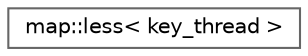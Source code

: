 digraph "类继承关系图"
{
 // LATEX_PDF_SIZE
  bgcolor="transparent";
  edge [fontname=Helvetica,fontsize=10,labelfontname=Helvetica,labelfontsize=10];
  node [fontname=Helvetica,fontsize=10,shape=box,height=0.2,width=0.4];
  rankdir="LR";
  Node0 [id="Node000000",label="map::less\< key_thread \>",height=0.2,width=0.4,color="grey40", fillcolor="white", style="filled",URL="$structmap_1_1less_3_01key__thread_01_4.html",tooltip=" "];
}
